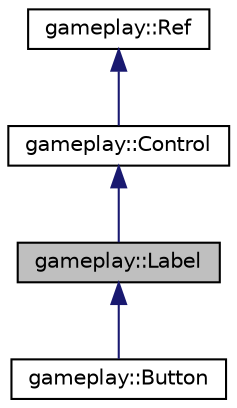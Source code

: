 digraph G
{
  edge [fontname="Helvetica",fontsize="10",labelfontname="Helvetica",labelfontsize="10"];
  node [fontname="Helvetica",fontsize="10",shape=record];
  Node1 [label="gameplay::Label",height=0.2,width=0.4,color="black", fillcolor="grey75", style="filled" fontcolor="black"];
  Node2 -> Node1 [dir="back",color="midnightblue",fontsize="10",style="solid",fontname="Helvetica"];
  Node2 [label="gameplay::Control",height=0.2,width=0.4,color="black", fillcolor="white", style="filled",URL="$classgameplay_1_1_control.html"];
  Node3 -> Node2 [dir="back",color="midnightblue",fontsize="10",style="solid",fontname="Helvetica"];
  Node3 [label="gameplay::Ref",height=0.2,width=0.4,color="black", fillcolor="white", style="filled",URL="$classgameplay_1_1_ref.html"];
  Node1 -> Node4 [dir="back",color="midnightblue",fontsize="10",style="solid",fontname="Helvetica"];
  Node4 [label="gameplay::Button",height=0.2,width=0.4,color="black", fillcolor="white", style="filled",URL="$classgameplay_1_1_button.html"];
}
